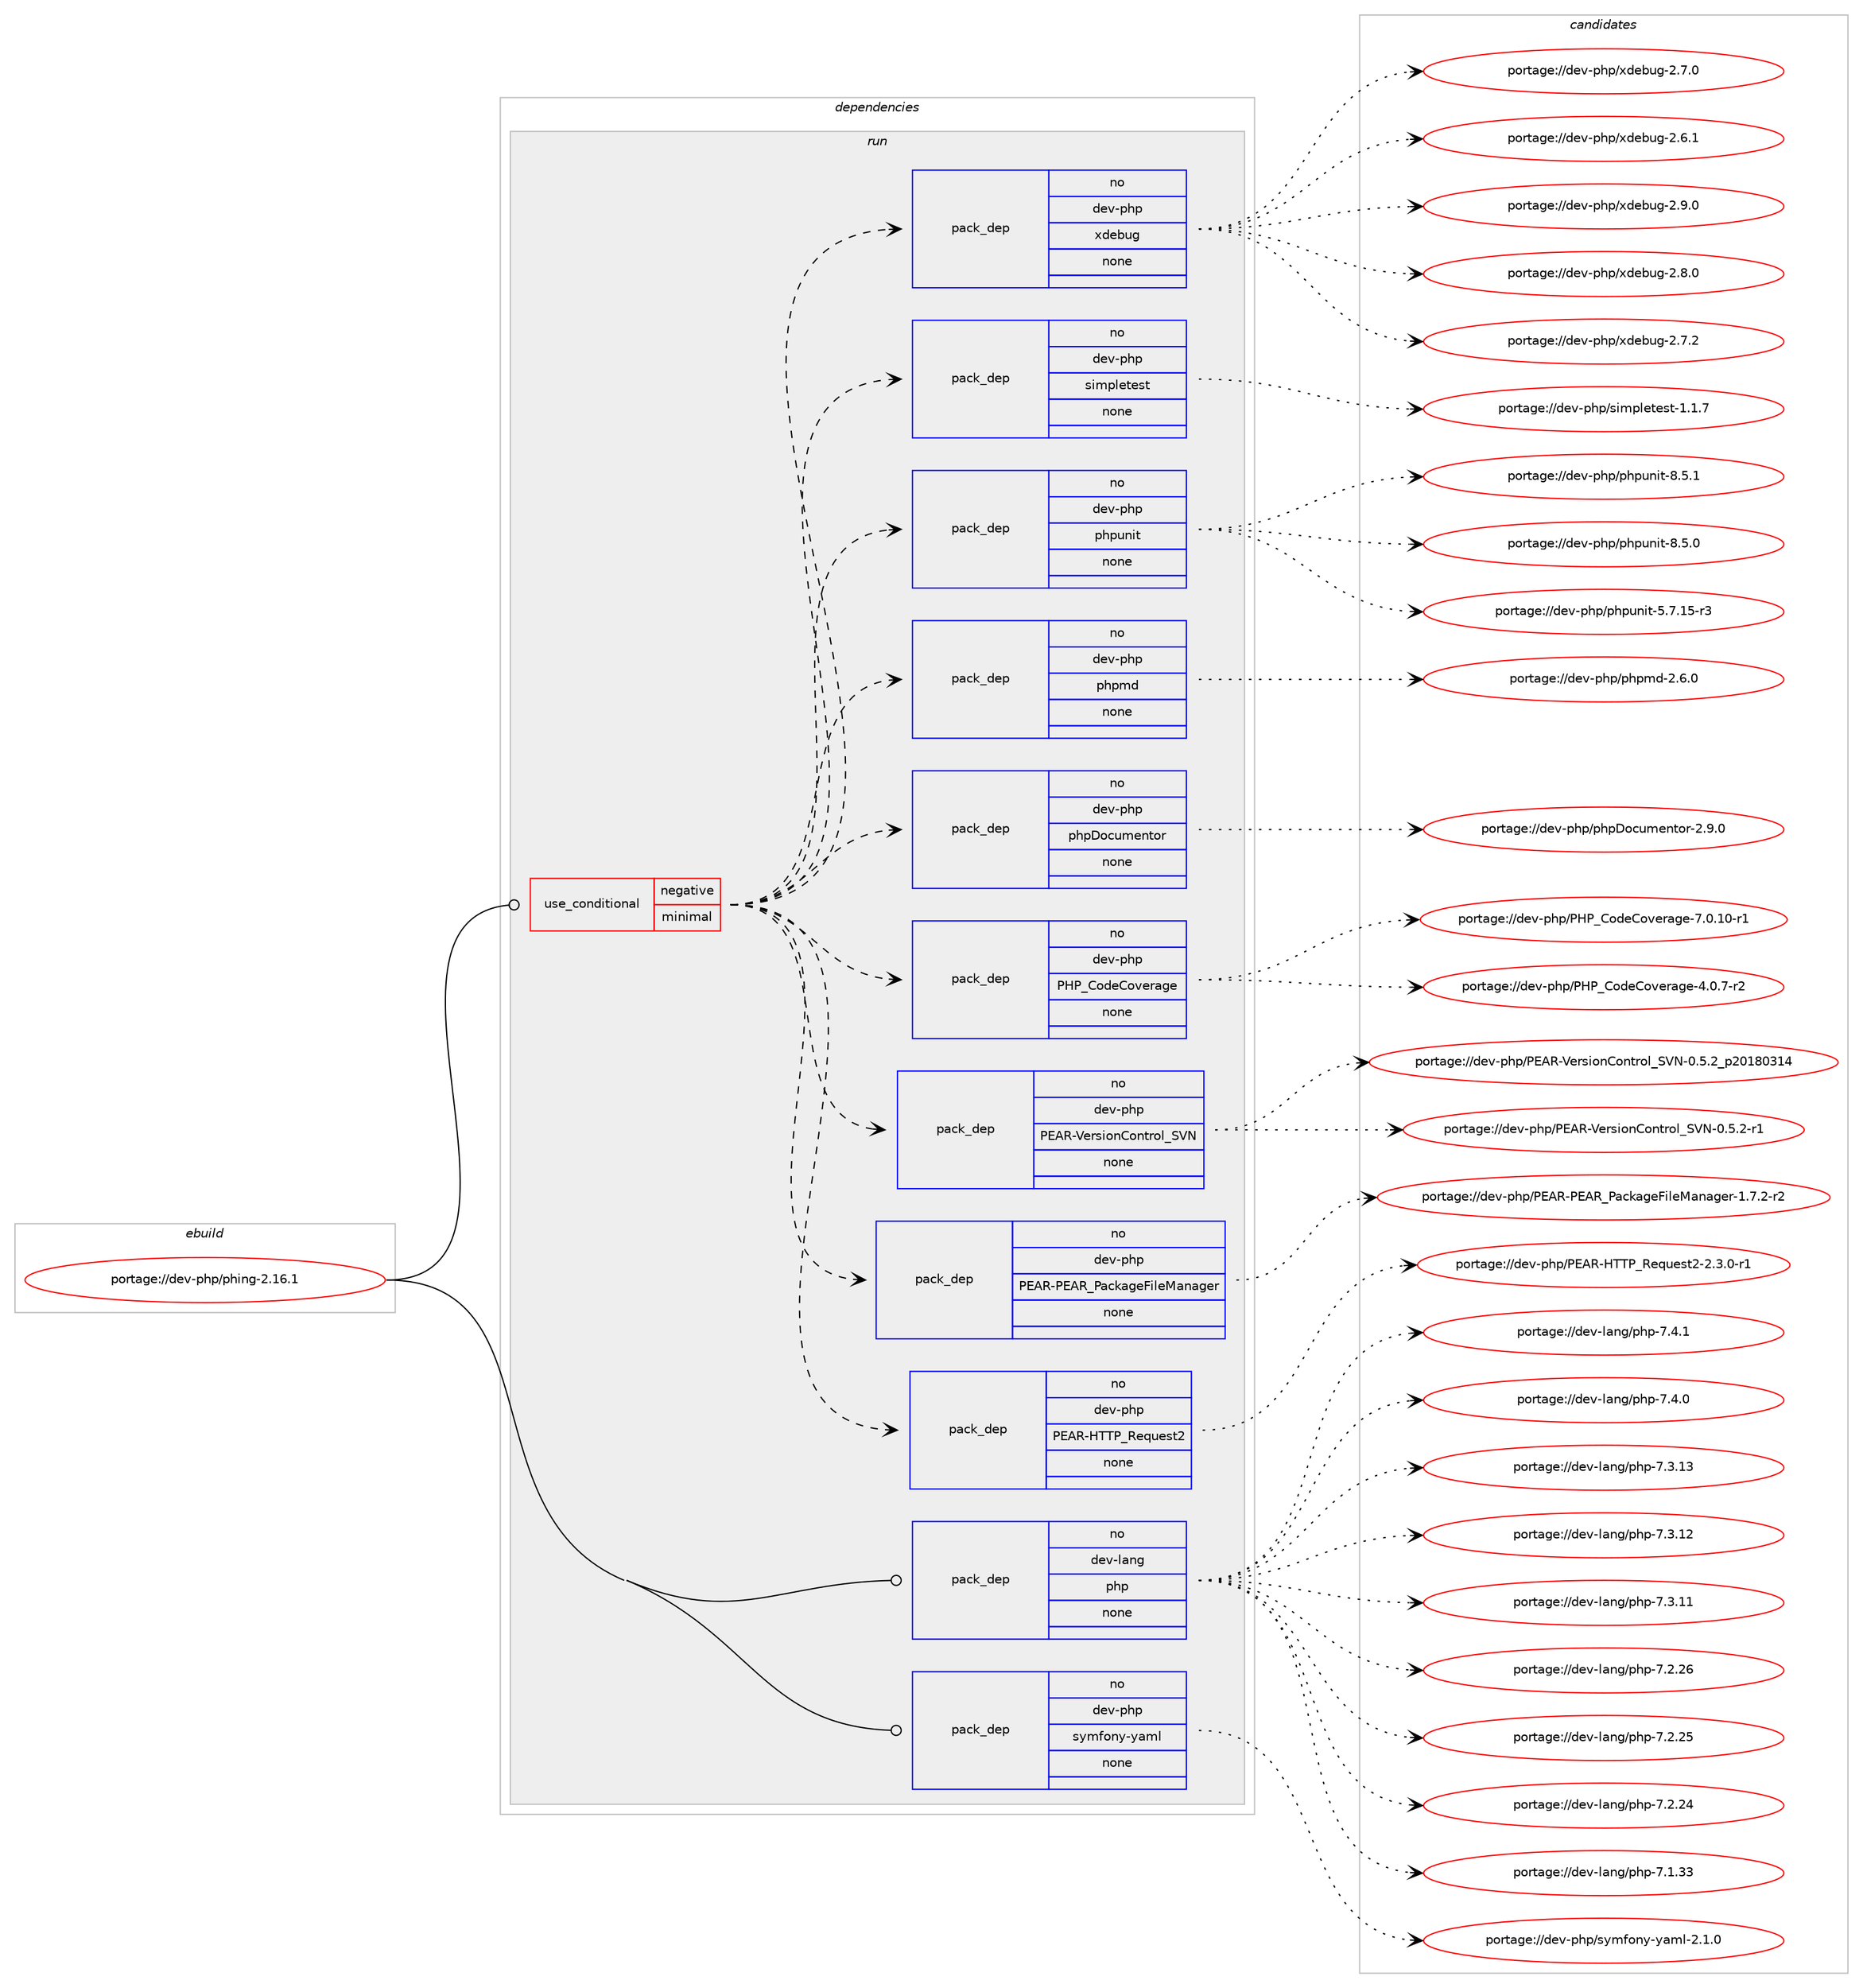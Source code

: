 digraph prolog {

# *************
# Graph options
# *************

newrank=true;
concentrate=true;
compound=true;
graph [rankdir=LR,fontname=Helvetica,fontsize=10,ranksep=1.5];#, ranksep=2.5, nodesep=0.2];
edge  [arrowhead=vee];
node  [fontname=Helvetica,fontsize=10];

# **********
# The ebuild
# **********

subgraph cluster_leftcol {
color=gray;
label=<<i>ebuild</i>>;
id [label="portage://dev-php/phing-2.16.1", color=red, width=4, href="../dev-php/phing-2.16.1.svg"];
}

# ****************
# The dependencies
# ****************

subgraph cluster_midcol {
color=gray;
label=<<i>dependencies</i>>;
subgraph cluster_compile {
fillcolor="#eeeeee";
style=filled;
label=<<i>compile</i>>;
}
subgraph cluster_compileandrun {
fillcolor="#eeeeee";
style=filled;
label=<<i>compile and run</i>>;
}
subgraph cluster_run {
fillcolor="#eeeeee";
style=filled;
label=<<i>run</i>>;
subgraph cond119922 {
dependency474681 [label=<<TABLE BORDER="0" CELLBORDER="1" CELLSPACING="0" CELLPADDING="4"><TR><TD ROWSPAN="3" CELLPADDING="10">use_conditional</TD></TR><TR><TD>negative</TD></TR><TR><TD>minimal</TD></TR></TABLE>>, shape=none, color=red];
subgraph pack349739 {
dependency474682 [label=<<TABLE BORDER="0" CELLBORDER="1" CELLSPACING="0" CELLPADDING="4" WIDTH="220"><TR><TD ROWSPAN="6" CELLPADDING="30">pack_dep</TD></TR><TR><TD WIDTH="110">no</TD></TR><TR><TD>dev-php</TD></TR><TR><TD>PEAR-HTTP_Request2</TD></TR><TR><TD>none</TD></TR><TR><TD></TD></TR></TABLE>>, shape=none, color=blue];
}
dependency474681:e -> dependency474682:w [weight=20,style="dashed",arrowhead="vee"];
subgraph pack349740 {
dependency474683 [label=<<TABLE BORDER="0" CELLBORDER="1" CELLSPACING="0" CELLPADDING="4" WIDTH="220"><TR><TD ROWSPAN="6" CELLPADDING="30">pack_dep</TD></TR><TR><TD WIDTH="110">no</TD></TR><TR><TD>dev-php</TD></TR><TR><TD>PEAR-PEAR_PackageFileManager</TD></TR><TR><TD>none</TD></TR><TR><TD></TD></TR></TABLE>>, shape=none, color=blue];
}
dependency474681:e -> dependency474683:w [weight=20,style="dashed",arrowhead="vee"];
subgraph pack349741 {
dependency474684 [label=<<TABLE BORDER="0" CELLBORDER="1" CELLSPACING="0" CELLPADDING="4" WIDTH="220"><TR><TD ROWSPAN="6" CELLPADDING="30">pack_dep</TD></TR><TR><TD WIDTH="110">no</TD></TR><TR><TD>dev-php</TD></TR><TR><TD>PEAR-VersionControl_SVN</TD></TR><TR><TD>none</TD></TR><TR><TD></TD></TR></TABLE>>, shape=none, color=blue];
}
dependency474681:e -> dependency474684:w [weight=20,style="dashed",arrowhead="vee"];
subgraph pack349742 {
dependency474685 [label=<<TABLE BORDER="0" CELLBORDER="1" CELLSPACING="0" CELLPADDING="4" WIDTH="220"><TR><TD ROWSPAN="6" CELLPADDING="30">pack_dep</TD></TR><TR><TD WIDTH="110">no</TD></TR><TR><TD>dev-php</TD></TR><TR><TD>PHP_CodeCoverage</TD></TR><TR><TD>none</TD></TR><TR><TD></TD></TR></TABLE>>, shape=none, color=blue];
}
dependency474681:e -> dependency474685:w [weight=20,style="dashed",arrowhead="vee"];
subgraph pack349743 {
dependency474686 [label=<<TABLE BORDER="0" CELLBORDER="1" CELLSPACING="0" CELLPADDING="4" WIDTH="220"><TR><TD ROWSPAN="6" CELLPADDING="30">pack_dep</TD></TR><TR><TD WIDTH="110">no</TD></TR><TR><TD>dev-php</TD></TR><TR><TD>phpDocumentor</TD></TR><TR><TD>none</TD></TR><TR><TD></TD></TR></TABLE>>, shape=none, color=blue];
}
dependency474681:e -> dependency474686:w [weight=20,style="dashed",arrowhead="vee"];
subgraph pack349744 {
dependency474687 [label=<<TABLE BORDER="0" CELLBORDER="1" CELLSPACING="0" CELLPADDING="4" WIDTH="220"><TR><TD ROWSPAN="6" CELLPADDING="30">pack_dep</TD></TR><TR><TD WIDTH="110">no</TD></TR><TR><TD>dev-php</TD></TR><TR><TD>phpmd</TD></TR><TR><TD>none</TD></TR><TR><TD></TD></TR></TABLE>>, shape=none, color=blue];
}
dependency474681:e -> dependency474687:w [weight=20,style="dashed",arrowhead="vee"];
subgraph pack349745 {
dependency474688 [label=<<TABLE BORDER="0" CELLBORDER="1" CELLSPACING="0" CELLPADDING="4" WIDTH="220"><TR><TD ROWSPAN="6" CELLPADDING="30">pack_dep</TD></TR><TR><TD WIDTH="110">no</TD></TR><TR><TD>dev-php</TD></TR><TR><TD>phpunit</TD></TR><TR><TD>none</TD></TR><TR><TD></TD></TR></TABLE>>, shape=none, color=blue];
}
dependency474681:e -> dependency474688:w [weight=20,style="dashed",arrowhead="vee"];
subgraph pack349746 {
dependency474689 [label=<<TABLE BORDER="0" CELLBORDER="1" CELLSPACING="0" CELLPADDING="4" WIDTH="220"><TR><TD ROWSPAN="6" CELLPADDING="30">pack_dep</TD></TR><TR><TD WIDTH="110">no</TD></TR><TR><TD>dev-php</TD></TR><TR><TD>simpletest</TD></TR><TR><TD>none</TD></TR><TR><TD></TD></TR></TABLE>>, shape=none, color=blue];
}
dependency474681:e -> dependency474689:w [weight=20,style="dashed",arrowhead="vee"];
subgraph pack349747 {
dependency474690 [label=<<TABLE BORDER="0" CELLBORDER="1" CELLSPACING="0" CELLPADDING="4" WIDTH="220"><TR><TD ROWSPAN="6" CELLPADDING="30">pack_dep</TD></TR><TR><TD WIDTH="110">no</TD></TR><TR><TD>dev-php</TD></TR><TR><TD>xdebug</TD></TR><TR><TD>none</TD></TR><TR><TD></TD></TR></TABLE>>, shape=none, color=blue];
}
dependency474681:e -> dependency474690:w [weight=20,style="dashed",arrowhead="vee"];
}
id:e -> dependency474681:w [weight=20,style="solid",arrowhead="odot"];
subgraph pack349748 {
dependency474691 [label=<<TABLE BORDER="0" CELLBORDER="1" CELLSPACING="0" CELLPADDING="4" WIDTH="220"><TR><TD ROWSPAN="6" CELLPADDING="30">pack_dep</TD></TR><TR><TD WIDTH="110">no</TD></TR><TR><TD>dev-lang</TD></TR><TR><TD>php</TD></TR><TR><TD>none</TD></TR><TR><TD></TD></TR></TABLE>>, shape=none, color=blue];
}
id:e -> dependency474691:w [weight=20,style="solid",arrowhead="odot"];
subgraph pack349749 {
dependency474692 [label=<<TABLE BORDER="0" CELLBORDER="1" CELLSPACING="0" CELLPADDING="4" WIDTH="220"><TR><TD ROWSPAN="6" CELLPADDING="30">pack_dep</TD></TR><TR><TD WIDTH="110">no</TD></TR><TR><TD>dev-php</TD></TR><TR><TD>symfony-yaml</TD></TR><TR><TD>none</TD></TR><TR><TD></TD></TR></TABLE>>, shape=none, color=blue];
}
id:e -> dependency474692:w [weight=20,style="solid",arrowhead="odot"];
}
}

# **************
# The candidates
# **************

subgraph cluster_choices {
rank=same;
color=gray;
label=<<i>candidates</i>>;

subgraph choice349739 {
color=black;
nodesep=1;
choice10010111845112104112478069658245728484809582101113117101115116504550465146484511449 [label="portage://dev-php/PEAR-HTTP_Request2-2.3.0-r1", color=red, width=4,href="../dev-php/PEAR-HTTP_Request2-2.3.0-r1.svg"];
dependency474682:e -> choice10010111845112104112478069658245728484809582101113117101115116504550465146484511449:w [style=dotted,weight="100"];
}
subgraph choice349740 {
color=black;
nodesep=1;
choice10010111845112104112478069658245806965829580979910797103101701051081017797110971031011144549465546504511450 [label="portage://dev-php/PEAR-PEAR_PackageFileManager-1.7.2-r2", color=red, width=4,href="../dev-php/PEAR-PEAR_PackageFileManager-1.7.2-r2.svg"];
dependency474683:e -> choice10010111845112104112478069658245806965829580979910797103101701051081017797110971031011144549465546504511450:w [style=dotted,weight="100"];
}
subgraph choice349741 {
color=black;
nodesep=1;
choice10010111845112104112478069658245861011141151051111106711111011611411110895838678454846534650951125048495648514952 [label="portage://dev-php/PEAR-VersionControl_SVN-0.5.2_p20180314", color=red, width=4,href="../dev-php/PEAR-VersionControl_SVN-0.5.2_p20180314.svg"];
choice100101118451121041124780696582458610111411510511111067111110116114111108958386784548465346504511449 [label="portage://dev-php/PEAR-VersionControl_SVN-0.5.2-r1", color=red, width=4,href="../dev-php/PEAR-VersionControl_SVN-0.5.2-r1.svg"];
dependency474684:e -> choice10010111845112104112478069658245861011141151051111106711111011611411110895838678454846534650951125048495648514952:w [style=dotted,weight="100"];
dependency474684:e -> choice100101118451121041124780696582458610111411510511111067111110116114111108958386784548465346504511449:w [style=dotted,weight="100"];
}
subgraph choice349742 {
color=black;
nodesep=1;
choice100101118451121041124780728095671111001016711111810111497103101455546484649484511449 [label="portage://dev-php/PHP_CodeCoverage-7.0.10-r1", color=red, width=4,href="../dev-php/PHP_CodeCoverage-7.0.10-r1.svg"];
choice1001011184511210411247807280956711110010167111118101114971031014552464846554511450 [label="portage://dev-php/PHP_CodeCoverage-4.0.7-r2", color=red, width=4,href="../dev-php/PHP_CodeCoverage-4.0.7-r2.svg"];
dependency474685:e -> choice100101118451121041124780728095671111001016711111810111497103101455546484649484511449:w [style=dotted,weight="100"];
dependency474685:e -> choice1001011184511210411247807280956711110010167111118101114971031014552464846554511450:w [style=dotted,weight="100"];
}
subgraph choice349743 {
color=black;
nodesep=1;
choice10010111845112104112471121041126811199117109101110116111114455046574648 [label="portage://dev-php/phpDocumentor-2.9.0", color=red, width=4,href="../dev-php/phpDocumentor-2.9.0.svg"];
dependency474686:e -> choice10010111845112104112471121041126811199117109101110116111114455046574648:w [style=dotted,weight="100"];
}
subgraph choice349744 {
color=black;
nodesep=1;
choice1001011184511210411247112104112109100455046544648 [label="portage://dev-php/phpmd-2.6.0", color=red, width=4,href="../dev-php/phpmd-2.6.0.svg"];
dependency474687:e -> choice1001011184511210411247112104112109100455046544648:w [style=dotted,weight="100"];
}
subgraph choice349745 {
color=black;
nodesep=1;
choice1001011184511210411247112104112117110105116455646534649 [label="portage://dev-php/phpunit-8.5.1", color=red, width=4,href="../dev-php/phpunit-8.5.1.svg"];
choice1001011184511210411247112104112117110105116455646534648 [label="portage://dev-php/phpunit-8.5.0", color=red, width=4,href="../dev-php/phpunit-8.5.0.svg"];
choice1001011184511210411247112104112117110105116455346554649534511451 [label="portage://dev-php/phpunit-5.7.15-r3", color=red, width=4,href="../dev-php/phpunit-5.7.15-r3.svg"];
dependency474688:e -> choice1001011184511210411247112104112117110105116455646534649:w [style=dotted,weight="100"];
dependency474688:e -> choice1001011184511210411247112104112117110105116455646534648:w [style=dotted,weight="100"];
dependency474688:e -> choice1001011184511210411247112104112117110105116455346554649534511451:w [style=dotted,weight="100"];
}
subgraph choice349746 {
color=black;
nodesep=1;
choice1001011184511210411247115105109112108101116101115116454946494655 [label="portage://dev-php/simpletest-1.1.7", color=red, width=4,href="../dev-php/simpletest-1.1.7.svg"];
dependency474689:e -> choice1001011184511210411247115105109112108101116101115116454946494655:w [style=dotted,weight="100"];
}
subgraph choice349747 {
color=black;
nodesep=1;
choice100101118451121041124712010010198117103455046574648 [label="portage://dev-php/xdebug-2.9.0", color=red, width=4,href="../dev-php/xdebug-2.9.0.svg"];
choice100101118451121041124712010010198117103455046564648 [label="portage://dev-php/xdebug-2.8.0", color=red, width=4,href="../dev-php/xdebug-2.8.0.svg"];
choice100101118451121041124712010010198117103455046554650 [label="portage://dev-php/xdebug-2.7.2", color=red, width=4,href="../dev-php/xdebug-2.7.2.svg"];
choice100101118451121041124712010010198117103455046554648 [label="portage://dev-php/xdebug-2.7.0", color=red, width=4,href="../dev-php/xdebug-2.7.0.svg"];
choice100101118451121041124712010010198117103455046544649 [label="portage://dev-php/xdebug-2.6.1", color=red, width=4,href="../dev-php/xdebug-2.6.1.svg"];
dependency474690:e -> choice100101118451121041124712010010198117103455046574648:w [style=dotted,weight="100"];
dependency474690:e -> choice100101118451121041124712010010198117103455046564648:w [style=dotted,weight="100"];
dependency474690:e -> choice100101118451121041124712010010198117103455046554650:w [style=dotted,weight="100"];
dependency474690:e -> choice100101118451121041124712010010198117103455046554648:w [style=dotted,weight="100"];
dependency474690:e -> choice100101118451121041124712010010198117103455046544649:w [style=dotted,weight="100"];
}
subgraph choice349748 {
color=black;
nodesep=1;
choice100101118451089711010347112104112455546524649 [label="portage://dev-lang/php-7.4.1", color=red, width=4,href="../dev-lang/php-7.4.1.svg"];
choice100101118451089711010347112104112455546524648 [label="portage://dev-lang/php-7.4.0", color=red, width=4,href="../dev-lang/php-7.4.0.svg"];
choice10010111845108971101034711210411245554651464951 [label="portage://dev-lang/php-7.3.13", color=red, width=4,href="../dev-lang/php-7.3.13.svg"];
choice10010111845108971101034711210411245554651464950 [label="portage://dev-lang/php-7.3.12", color=red, width=4,href="../dev-lang/php-7.3.12.svg"];
choice10010111845108971101034711210411245554651464949 [label="portage://dev-lang/php-7.3.11", color=red, width=4,href="../dev-lang/php-7.3.11.svg"];
choice10010111845108971101034711210411245554650465054 [label="portage://dev-lang/php-7.2.26", color=red, width=4,href="../dev-lang/php-7.2.26.svg"];
choice10010111845108971101034711210411245554650465053 [label="portage://dev-lang/php-7.2.25", color=red, width=4,href="../dev-lang/php-7.2.25.svg"];
choice10010111845108971101034711210411245554650465052 [label="portage://dev-lang/php-7.2.24", color=red, width=4,href="../dev-lang/php-7.2.24.svg"];
choice10010111845108971101034711210411245554649465151 [label="portage://dev-lang/php-7.1.33", color=red, width=4,href="../dev-lang/php-7.1.33.svg"];
dependency474691:e -> choice100101118451089711010347112104112455546524649:w [style=dotted,weight="100"];
dependency474691:e -> choice100101118451089711010347112104112455546524648:w [style=dotted,weight="100"];
dependency474691:e -> choice10010111845108971101034711210411245554651464951:w [style=dotted,weight="100"];
dependency474691:e -> choice10010111845108971101034711210411245554651464950:w [style=dotted,weight="100"];
dependency474691:e -> choice10010111845108971101034711210411245554651464949:w [style=dotted,weight="100"];
dependency474691:e -> choice10010111845108971101034711210411245554650465054:w [style=dotted,weight="100"];
dependency474691:e -> choice10010111845108971101034711210411245554650465053:w [style=dotted,weight="100"];
dependency474691:e -> choice10010111845108971101034711210411245554650465052:w [style=dotted,weight="100"];
dependency474691:e -> choice10010111845108971101034711210411245554649465151:w [style=dotted,weight="100"];
}
subgraph choice349749 {
color=black;
nodesep=1;
choice10010111845112104112471151211091021111101214512197109108455046494648 [label="portage://dev-php/symfony-yaml-2.1.0", color=red, width=4,href="../dev-php/symfony-yaml-2.1.0.svg"];
dependency474692:e -> choice10010111845112104112471151211091021111101214512197109108455046494648:w [style=dotted,weight="100"];
}
}

}
